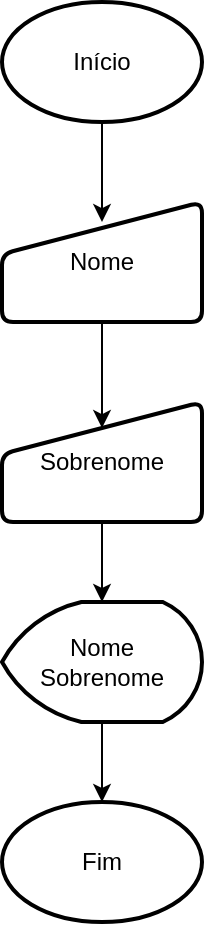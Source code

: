 <mxfile version="24.8.0">
  <diagram name="Página-1" id="4SnPLlvvTdEyuR4azF8n">
    <mxGraphModel dx="545" dy="698" grid="1" gridSize="10" guides="1" tooltips="1" connect="1" arrows="1" fold="1" page="1" pageScale="1" pageWidth="827" pageHeight="1169" math="0" shadow="0">
      <root>
        <mxCell id="0" />
        <mxCell id="1" parent="0" />
        <mxCell id="GdszHvZnIfR97uHFxOpT-1" value="Início" style="strokeWidth=2;html=1;shape=mxgraph.flowchart.start_1;whiteSpace=wrap;" vertex="1" parent="1">
          <mxGeometry x="230" y="60" width="100" height="60" as="geometry" />
        </mxCell>
        <mxCell id="GdszHvZnIfR97uHFxOpT-2" value="Nome" style="html=1;strokeWidth=2;shape=manualInput;whiteSpace=wrap;rounded=1;size=26;arcSize=11;" vertex="1" parent="1">
          <mxGeometry x="230" y="160" width="100" height="60" as="geometry" />
        </mxCell>
        <mxCell id="GdszHvZnIfR97uHFxOpT-3" value="Sobrenome" style="html=1;strokeWidth=2;shape=manualInput;whiteSpace=wrap;rounded=1;size=26;arcSize=11;" vertex="1" parent="1">
          <mxGeometry x="230" y="260" width="100" height="60" as="geometry" />
        </mxCell>
        <mxCell id="GdszHvZnIfR97uHFxOpT-4" value="Nome&lt;div&gt;Sobrenome&lt;/div&gt;" style="strokeWidth=2;html=1;shape=mxgraph.flowchart.display;whiteSpace=wrap;" vertex="1" parent="1">
          <mxGeometry x="230" y="360" width="100" height="60" as="geometry" />
        </mxCell>
        <mxCell id="GdszHvZnIfR97uHFxOpT-5" value="Fim" style="strokeWidth=2;html=1;shape=mxgraph.flowchart.start_1;whiteSpace=wrap;" vertex="1" parent="1">
          <mxGeometry x="230" y="460" width="100" height="60" as="geometry" />
        </mxCell>
        <mxCell id="GdszHvZnIfR97uHFxOpT-6" style="edgeStyle=orthogonalEdgeStyle;rounded=0;orthogonalLoop=1;jettySize=auto;html=1;exitX=0.5;exitY=1;exitDx=0;exitDy=0;exitPerimeter=0;entryX=0.5;entryY=0.167;entryDx=0;entryDy=0;entryPerimeter=0;" edge="1" parent="1" source="GdszHvZnIfR97uHFxOpT-1" target="GdszHvZnIfR97uHFxOpT-2">
          <mxGeometry relative="1" as="geometry" />
        </mxCell>
        <mxCell id="GdszHvZnIfR97uHFxOpT-7" style="edgeStyle=orthogonalEdgeStyle;rounded=0;orthogonalLoop=1;jettySize=auto;html=1;exitX=0.5;exitY=1;exitDx=0;exitDy=0;entryX=0.5;entryY=0.217;entryDx=0;entryDy=0;entryPerimeter=0;" edge="1" parent="1" source="GdszHvZnIfR97uHFxOpT-2" target="GdszHvZnIfR97uHFxOpT-3">
          <mxGeometry relative="1" as="geometry" />
        </mxCell>
        <mxCell id="GdszHvZnIfR97uHFxOpT-8" style="edgeStyle=orthogonalEdgeStyle;rounded=0;orthogonalLoop=1;jettySize=auto;html=1;exitX=0.5;exitY=1;exitDx=0;exitDy=0;entryX=0.5;entryY=0;entryDx=0;entryDy=0;entryPerimeter=0;" edge="1" parent="1" source="GdszHvZnIfR97uHFxOpT-3" target="GdszHvZnIfR97uHFxOpT-4">
          <mxGeometry relative="1" as="geometry" />
        </mxCell>
        <mxCell id="GdszHvZnIfR97uHFxOpT-9" style="edgeStyle=orthogonalEdgeStyle;rounded=0;orthogonalLoop=1;jettySize=auto;html=1;exitX=0.5;exitY=1;exitDx=0;exitDy=0;exitPerimeter=0;entryX=0.5;entryY=0;entryDx=0;entryDy=0;entryPerimeter=0;" edge="1" parent="1" source="GdszHvZnIfR97uHFxOpT-4" target="GdszHvZnIfR97uHFxOpT-5">
          <mxGeometry relative="1" as="geometry" />
        </mxCell>
      </root>
    </mxGraphModel>
  </diagram>
</mxfile>
